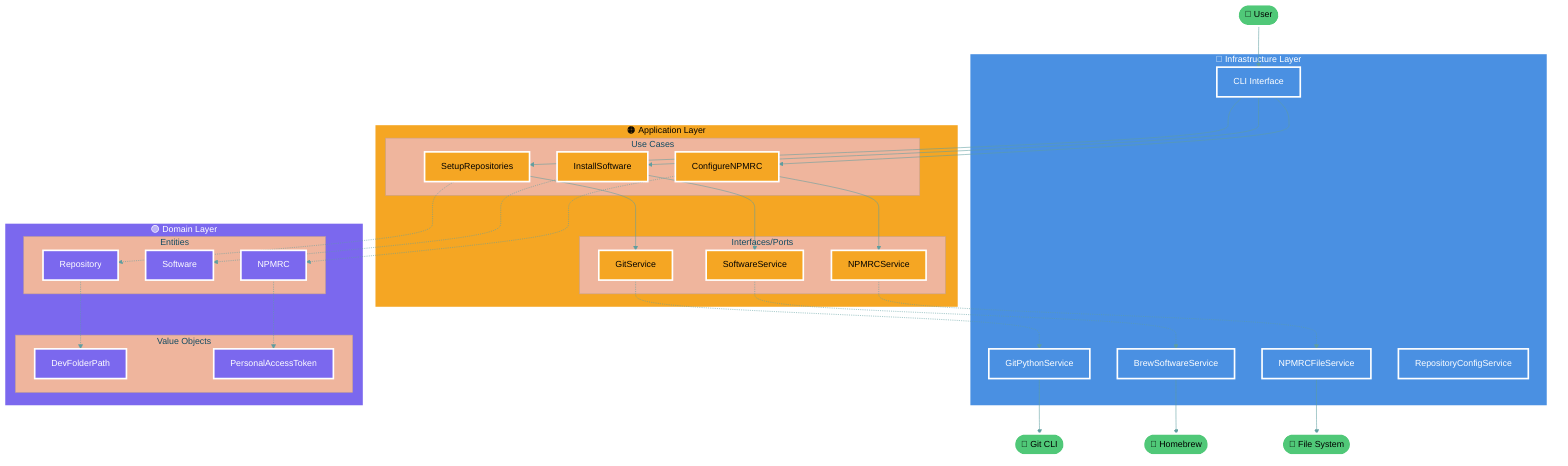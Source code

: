 %%{init: {'theme':'base', 'themeVariables': { 'primaryColor': '#87CEEB', 'primaryTextColor': '#000', 'primaryBorderColor': '#5F9EA0', 'lineColor': '#5F9EA0'}}}%%

flowchart TB
    subgraph Infrastructure ["🔵 Infrastructure Layer"]
        CLI[CLI Interface]
        GitSvc[GitPythonService]
        BrewSvc[BrewSoftwareService]
        NPMSvc[NPMRCFileService]
        ConfigSvc[RepositoryConfigService]
    end
    
    subgraph Application ["🟠 Application Layer"]
        subgraph UseCases ["Use Cases"]
            SetupUC[SetupRepositories]
            InstallUC[InstallSoftware]
            NPMrcUC[ConfigureNPMRC]
        end
        
        subgraph Ports ["Interfaces/Ports"]
            GitPort[GitService]
            SwPort[SoftwareService]
            NPMPort[NPMRCService]
        end
    end
    
    subgraph Domain ["🟣 Domain Layer"]
        subgraph Entities ["Entities"]
            RepoEntity[Repository]
            SwEntity[Software]
            NPMEntity[NPMRC]
        end
        
        subgraph ValueObjects ["Value Objects"]
            PathVO[DevFolderPath]
            TokenVO[PersonalAccessToken]
        end
    end
    
    %% External Systems
    User([👤 User])
    Git([🔧 Git CLI])
    Homebrew([🍺 Homebrew])
    Files([📁 File System])
    
    %% Connections - Dependencies flow inward
    User --> CLI
    CLI --> SetupUC
    CLI --> InstallUC
    CLI --> NPMrcUC
    
    SetupUC --> GitPort
    InstallUC --> SwPort
    NPMrcUC --> NPMPort
    
    GitPort -.-> GitSvc
    SwPort -.-> BrewSvc
    NPMPort -.-> NPMSvc
    
    GitSvc --> Git
    BrewSvc --> Homebrew
    NPMSvc --> Files
    
    SetupUC -.-> RepoEntity
    InstallUC -.-> SwEntity
    NPMrcUC -.-> NPMEntity
    
    RepoEntity -.-> PathVO
    NPMEntity -.-> TokenVO
    
    %% Styling
    classDef infrastructure fill:#4A90E2,stroke:#fff,stroke-width:3px,color:#fff
    classDef application fill:#F5A623,stroke:#fff,stroke-width:3px,color:#000
    classDef domain fill:#7B68EE,stroke:#fff,stroke-width:3px,color:#fff
    classDef external fill:#50C878,stroke:#fff,stroke-width:3px,color:#000
    
    class Infrastructure,CLI,GitSvc,BrewSvc,NPMSvc,ConfigSvc infrastructure
    class Application,SetupUC,InstallUC,NPMrcUC,GitPort,SwPort,NPMPort application
    class Domain,RepoEntity,SwEntity,NPMEntity,PathVO,TokenVO domain
    class User,Git,Homebrew,Files external